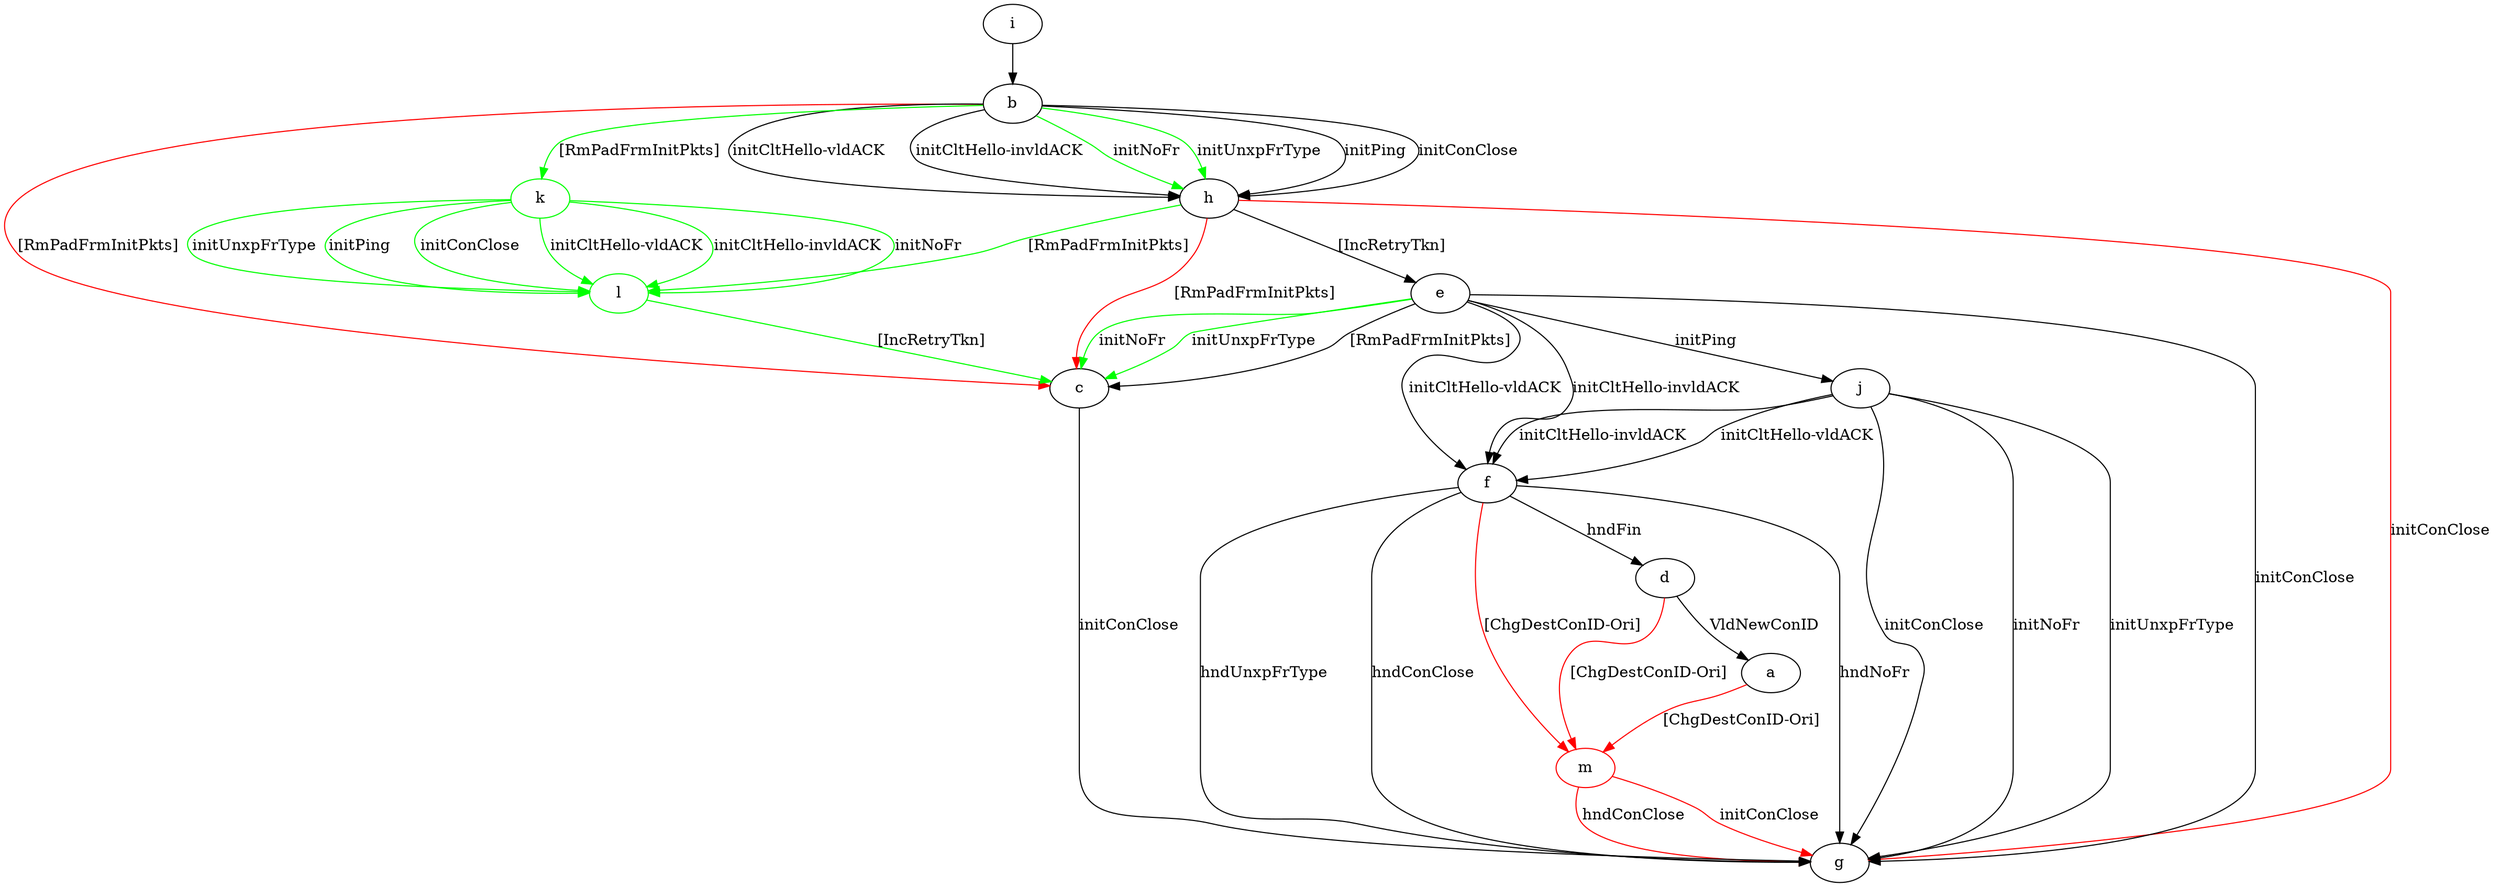 digraph "" {
	m	[color=red];
	a -> m	[key=0,
		color=red,
		label="[ChgDestConID-Ori] "];
	b -> c	[key=0,
		color=red,
		label="[RmPadFrmInitPkts] "];
	b -> h	[key=0,
		label="initPing "];
	b -> h	[key=1,
		label="initConClose "];
	b -> h	[key=2,
		label="initCltHello-vldACK "];
	b -> h	[key=3,
		label="initCltHello-invldACK "];
	b -> h	[key=4,
		color=green,
		label="initNoFr "];
	b -> h	[key=5,
		color=green,
		label="initUnxpFrType "];
	k	[color=green];
	b -> k	[key=0,
		color=green,
		label="[RmPadFrmInitPkts] "];
	c -> g	[key=0,
		label="initConClose "];
	d -> a	[key=0,
		label="VldNewConID "];
	d -> m	[key=0,
		color=red,
		label="[ChgDestConID-Ori] "];
	e -> c	[key=0,
		label="[RmPadFrmInitPkts] "];
	e -> c	[key=1,
		color=green,
		label="initNoFr "];
	e -> c	[key=2,
		color=green,
		label="initUnxpFrType "];
	e -> f	[key=0,
		label="initCltHello-vldACK "];
	e -> f	[key=1,
		label="initCltHello-invldACK "];
	e -> g	[key=0,
		label="initConClose "];
	e -> j	[key=0,
		label="initPing "];
	f -> d	[key=0,
		label="hndFin "];
	f -> g	[key=0,
		label="hndNoFr "];
	f -> g	[key=1,
		label="hndUnxpFrType "];
	f -> g	[key=2,
		label="hndConClose "];
	f -> m	[key=0,
		color=red,
		label="[ChgDestConID-Ori] "];
	h -> c	[key=0,
		color=red,
		label="[RmPadFrmInitPkts] "];
	h -> e	[key=0,
		label="[IncRetryTkn] "];
	h -> g	[key=0,
		color=red,
		label="initConClose "];
	l	[color=green];
	h -> l	[key=0,
		color=green,
		label="[RmPadFrmInitPkts] "];
	i -> b	[key=0];
	j -> f	[key=0,
		label="initCltHello-vldACK "];
	j -> f	[key=1,
		label="initCltHello-invldACK "];
	j -> g	[key=0,
		label="initConClose "];
	j -> g	[key=1,
		label="initNoFr "];
	j -> g	[key=2,
		label="initUnxpFrType "];
	k -> l	[key=0,
		color=green,
		label="initPing "];
	k -> l	[key=1,
		color=green,
		label="initConClose "];
	k -> l	[key=2,
		color=green,
		label="initCltHello-vldACK "];
	k -> l	[key=3,
		color=green,
		label="initCltHello-invldACK "];
	k -> l	[key=4,
		color=green,
		label="initNoFr "];
	k -> l	[key=5,
		color=green,
		label="initUnxpFrType "];
	l -> c	[key=0,
		color=green,
		label="[IncRetryTkn] "];
	m -> g	[key=0,
		color=red,
		label="initConClose "];
	m -> g	[key=1,
		color=red,
		label="hndConClose "];
}
